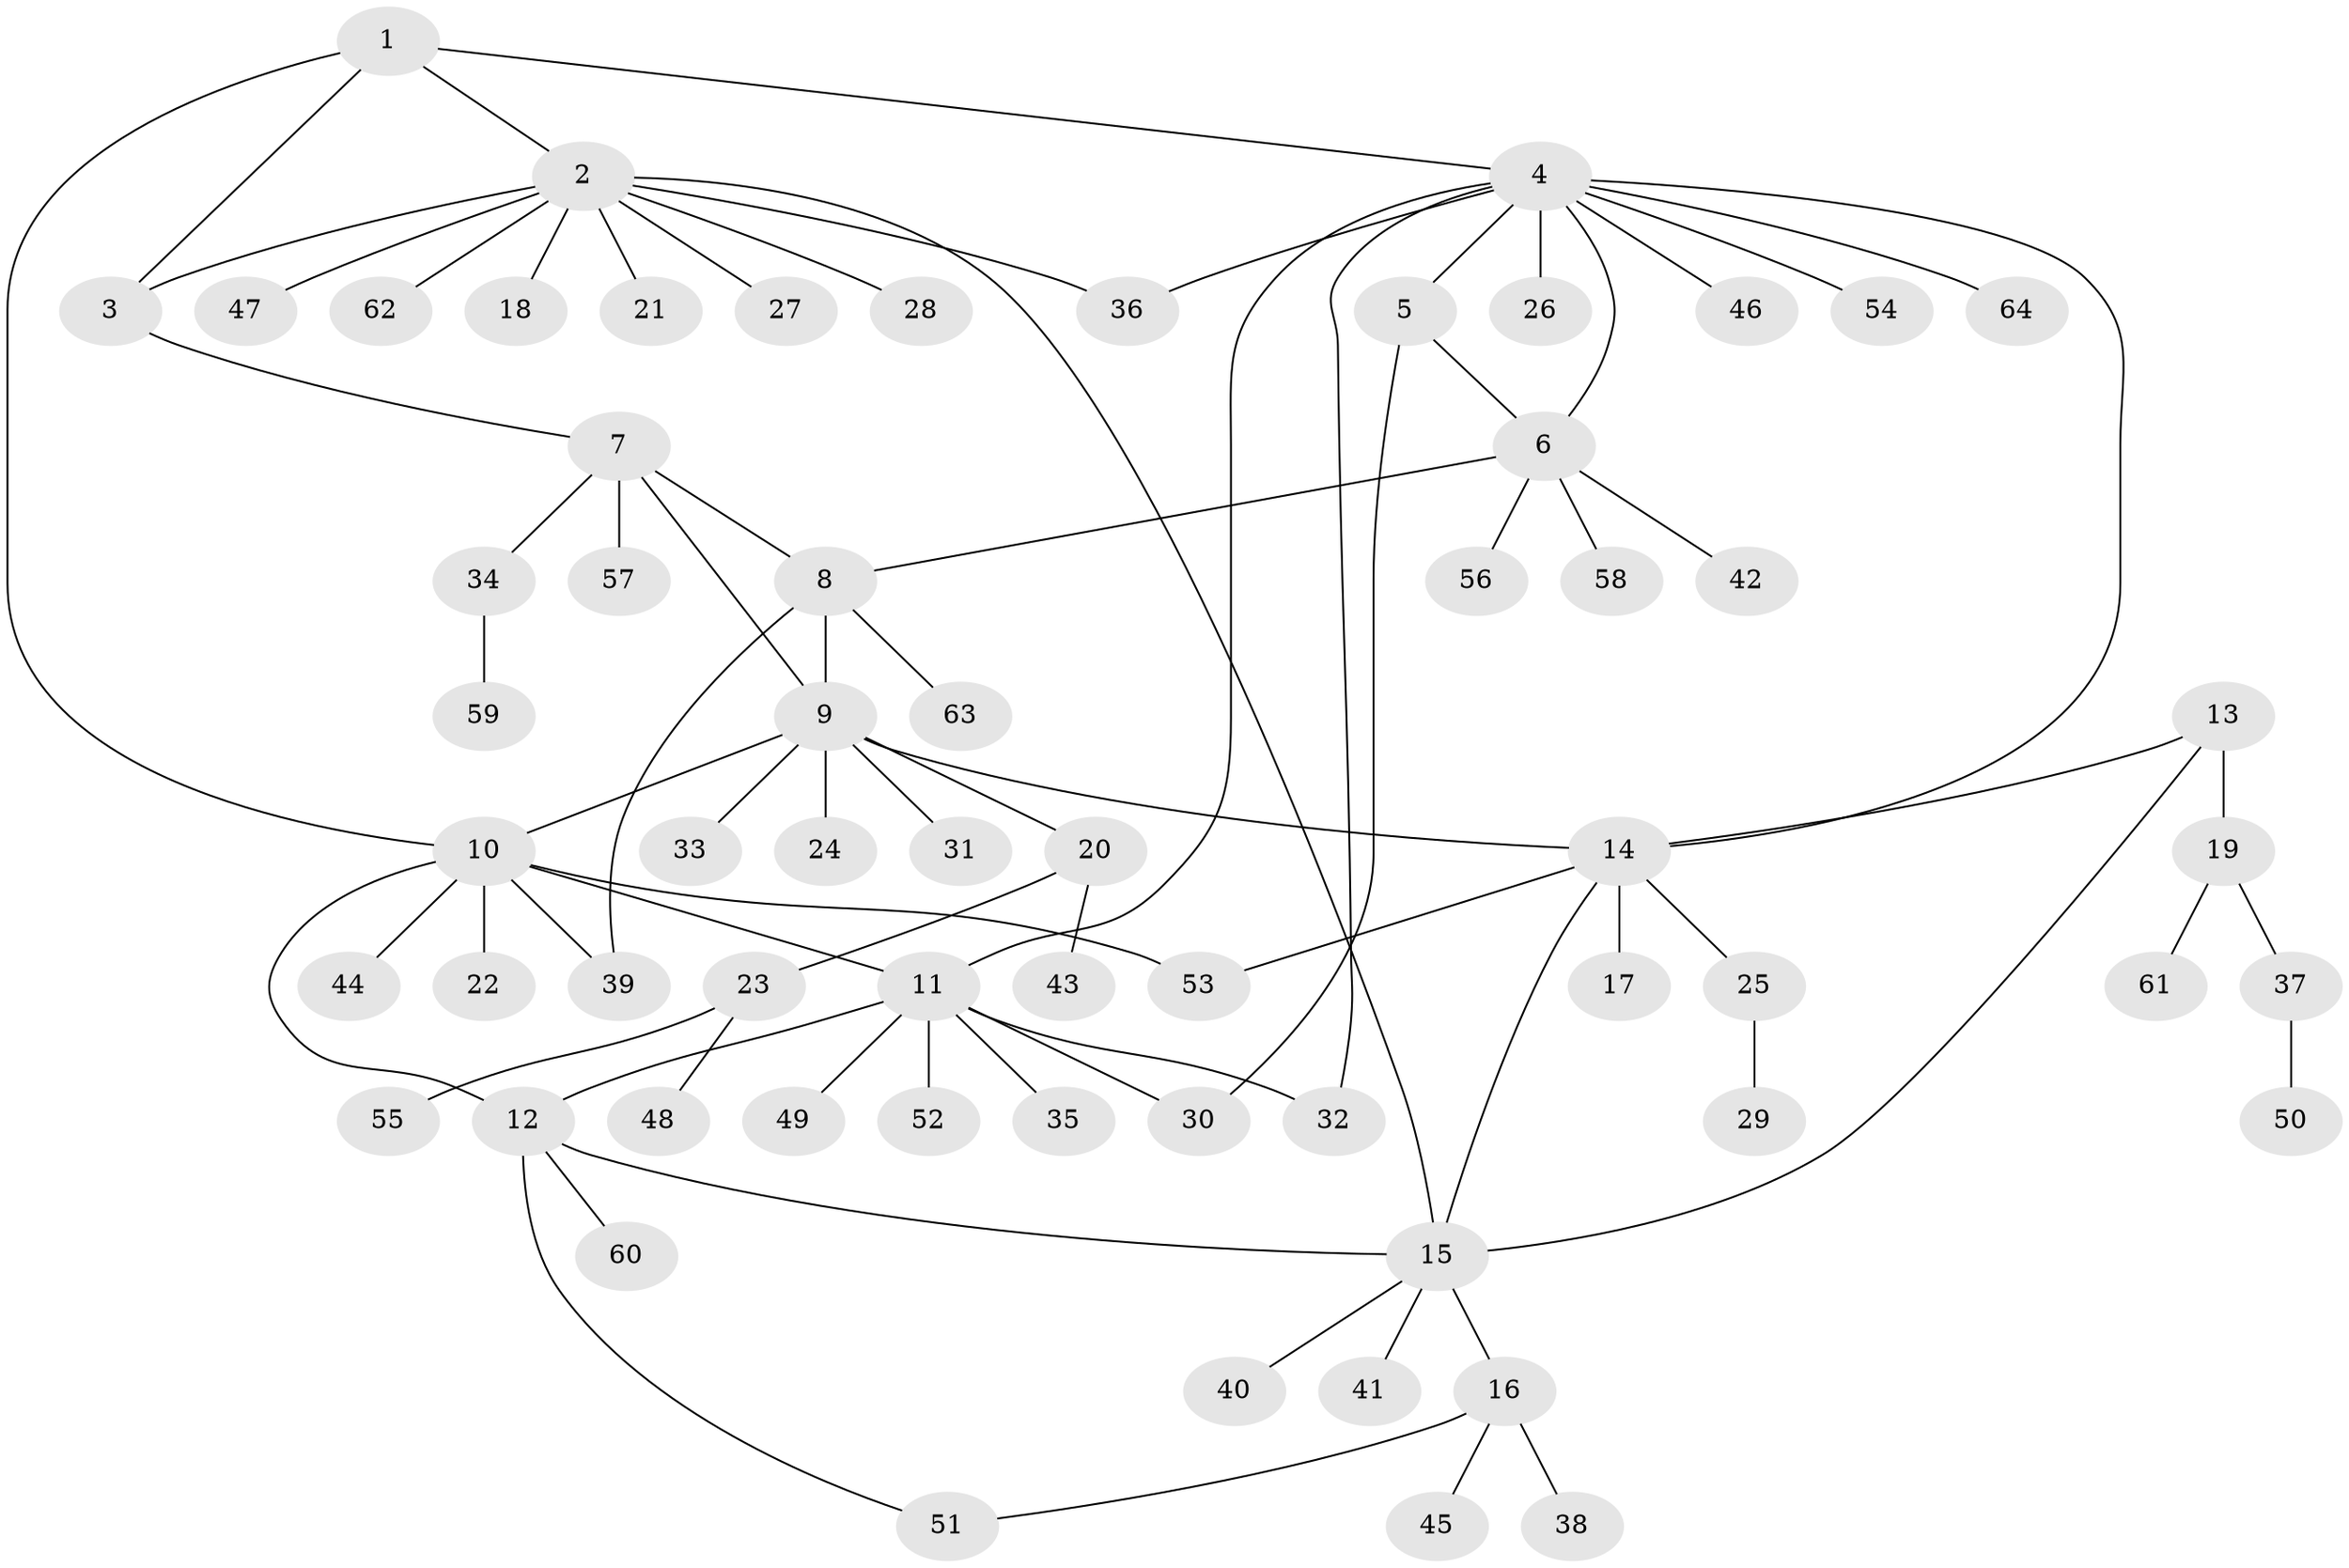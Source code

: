 // Generated by graph-tools (version 1.1) at 2025/26/03/09/25 03:26:49]
// undirected, 64 vertices, 80 edges
graph export_dot {
graph [start="1"]
  node [color=gray90,style=filled];
  1;
  2;
  3;
  4;
  5;
  6;
  7;
  8;
  9;
  10;
  11;
  12;
  13;
  14;
  15;
  16;
  17;
  18;
  19;
  20;
  21;
  22;
  23;
  24;
  25;
  26;
  27;
  28;
  29;
  30;
  31;
  32;
  33;
  34;
  35;
  36;
  37;
  38;
  39;
  40;
  41;
  42;
  43;
  44;
  45;
  46;
  47;
  48;
  49;
  50;
  51;
  52;
  53;
  54;
  55;
  56;
  57;
  58;
  59;
  60;
  61;
  62;
  63;
  64;
  1 -- 2;
  1 -- 3;
  1 -- 4;
  1 -- 10;
  2 -- 3;
  2 -- 15;
  2 -- 18;
  2 -- 21;
  2 -- 27;
  2 -- 28;
  2 -- 36;
  2 -- 47;
  2 -- 62;
  3 -- 7;
  4 -- 5;
  4 -- 6;
  4 -- 11;
  4 -- 14;
  4 -- 26;
  4 -- 32;
  4 -- 36;
  4 -- 46;
  4 -- 54;
  4 -- 64;
  5 -- 6;
  5 -- 30;
  6 -- 8;
  6 -- 42;
  6 -- 56;
  6 -- 58;
  7 -- 8;
  7 -- 9;
  7 -- 34;
  7 -- 57;
  8 -- 9;
  8 -- 39;
  8 -- 63;
  9 -- 10;
  9 -- 14;
  9 -- 20;
  9 -- 24;
  9 -- 31;
  9 -- 33;
  10 -- 11;
  10 -- 12;
  10 -- 22;
  10 -- 39;
  10 -- 44;
  10 -- 53;
  11 -- 12;
  11 -- 30;
  11 -- 32;
  11 -- 35;
  11 -- 49;
  11 -- 52;
  12 -- 15;
  12 -- 51;
  12 -- 60;
  13 -- 14;
  13 -- 15;
  13 -- 19;
  14 -- 15;
  14 -- 17;
  14 -- 25;
  14 -- 53;
  15 -- 16;
  15 -- 40;
  15 -- 41;
  16 -- 38;
  16 -- 45;
  16 -- 51;
  19 -- 37;
  19 -- 61;
  20 -- 23;
  20 -- 43;
  23 -- 48;
  23 -- 55;
  25 -- 29;
  34 -- 59;
  37 -- 50;
}
